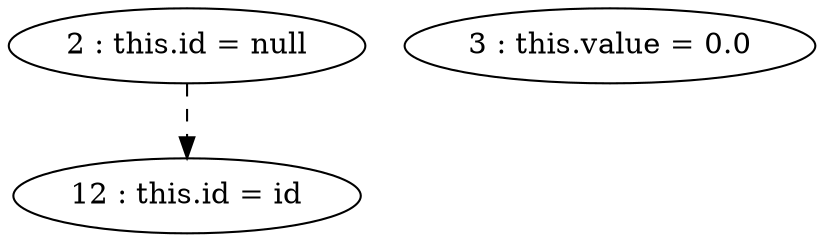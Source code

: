 digraph G {
"2 : this.id = null"
"2 : this.id = null" -> "12 : this.id = id" [style=dashed]
"3 : this.value = 0.0"
"12 : this.id = id"
}